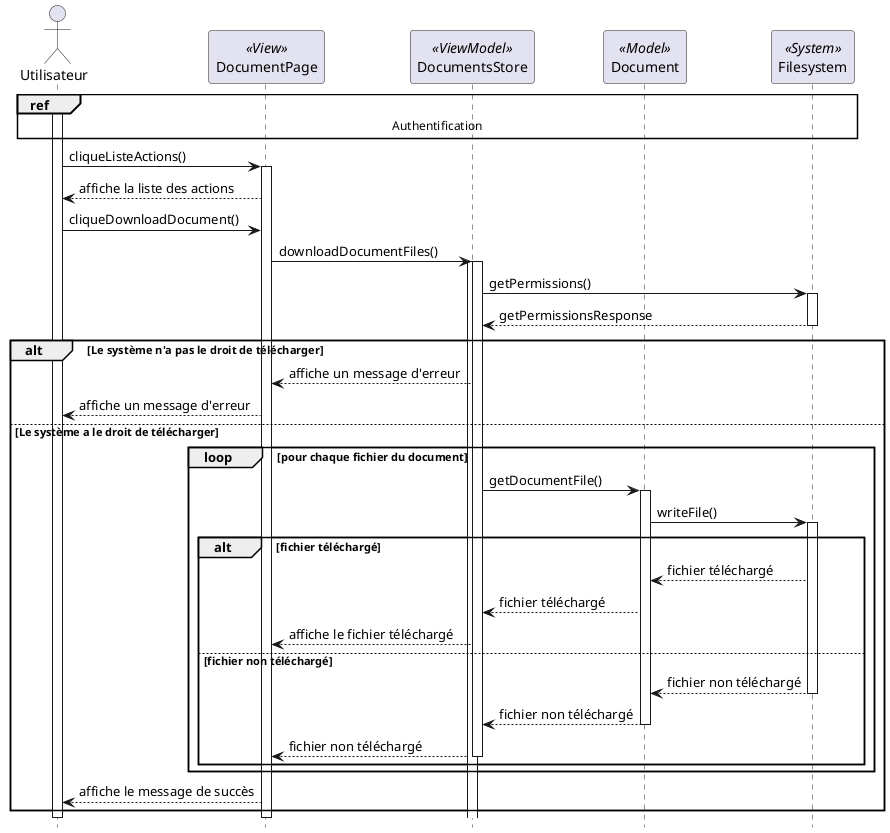 @startuml sequence_download

hide footbox


actor "Utilisateur" as user
participant "DocumentPage" as docView << View >>
participant "DocumentsStore" as docVm << ViewModel >>
participant "Document" as docM << Model >>
participant "Filesystem" as fs << System >>


ref over user, docView, docVm, docM, fs : Authentification
activate user
user -> docView : cliqueListeActions()
activate docView
docView --> user : affiche la liste des actions
user -> docView : cliqueDownloadDocument()
docView -> docVm : downloadDocumentFiles()
activate docVm
   activate docVm
      docVm -> fs : getPermissions()
      activate fs
      fs --> docVm : getPermissionsResponse
      deactivate fs

alt Le système n'a pas le droit de télécharger
    docVm --> docView : affiche un message d'erreur
      docView --> user : affiche un message d'erreur
    else Le système a le droit de télécharger
    loop pour chaque fichier du document
        docVm -> docM : getDocumentFile()
        activate docM
        docM -> fs : writeFile()
        activate fs
        alt fichier téléchargé
            fs --> docM : fichier téléchargé
            docM --> docVm : fichier téléchargé
            docVm --> docView : affiche le fichier téléchargé
        else fichier non téléchargé
            fs --> docM : fichier non téléchargé
            deactivate fs
            docM --> docVm : fichier non téléchargé
            deactivate docM
            docVm --> docView : fichier non téléchargé
            deactivate docVm
        end
    end
docView --> user : affiche le message de succès
  end
deactivate docView

deactivate docView
deactivate user